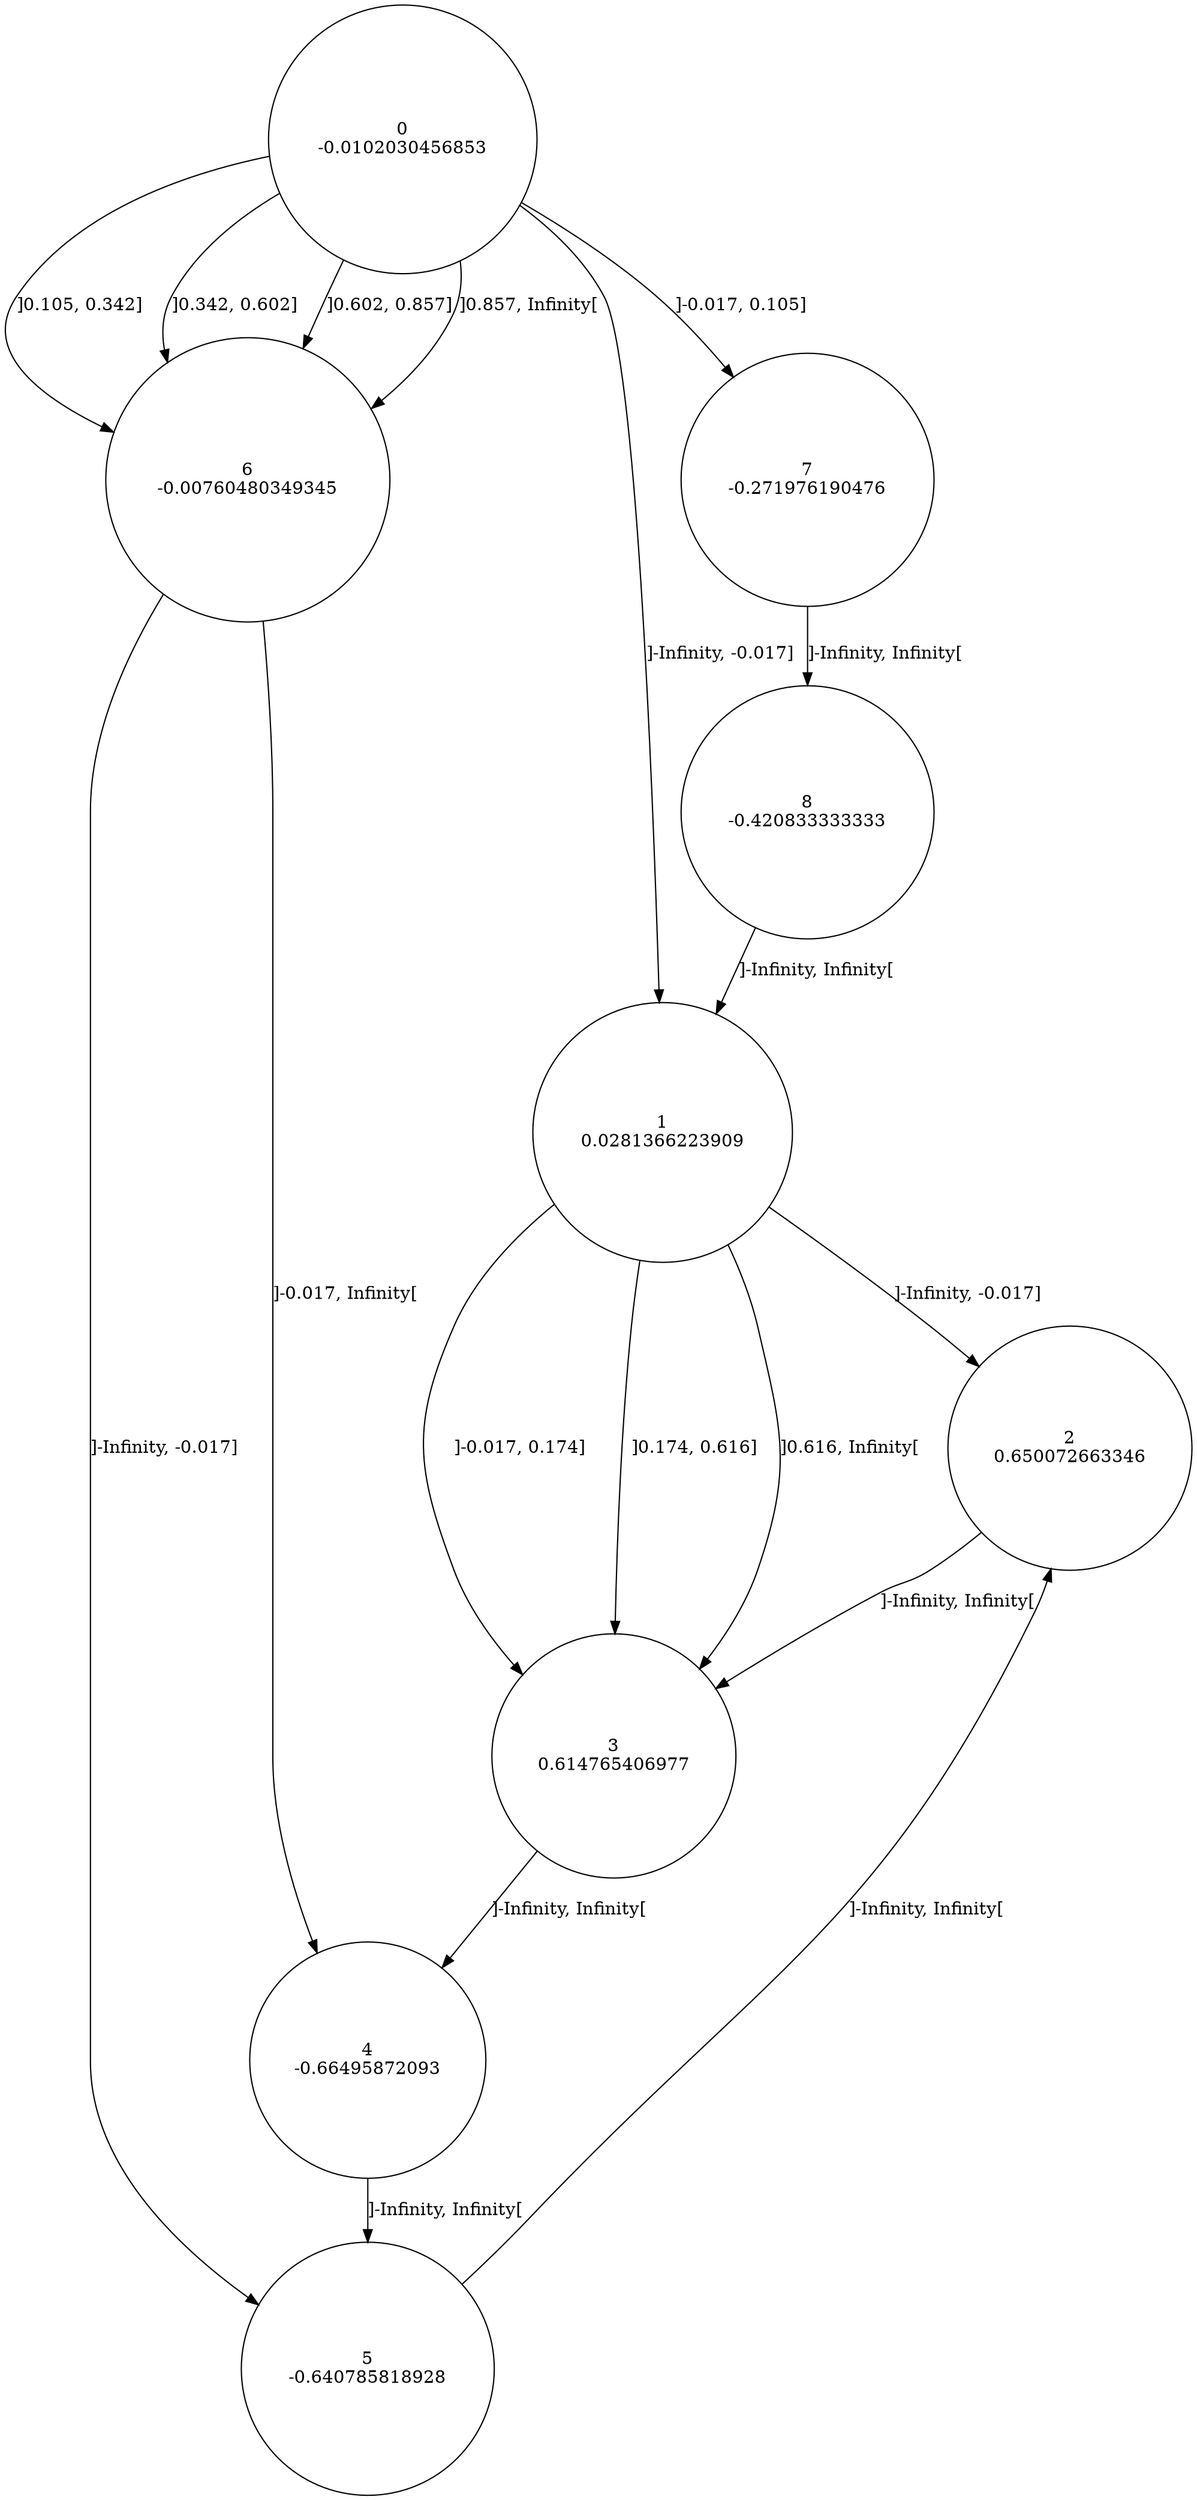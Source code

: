 digraph a {
0 [shape=circle, label="0\n-0.0102030456853"];
	0 -> 1 [label="]-Infinity, -0.017]"];
	0 -> 7 [label="]-0.017, 0.105]"];
	0 -> 6 [label="]0.105, 0.342]"];
	0 -> 6 [label="]0.342, 0.602]"];
	0 -> 6 [label="]0.602, 0.857]"];
	0 -> 6 [label="]0.857, Infinity["];
1 [shape=circle, label="1\n0.0281366223909"];
	1 -> 2 [label="]-Infinity, -0.017]"];
	1 -> 3 [label="]-0.017, 0.174]"];
	1 -> 3 [label="]0.174, 0.616]"];
	1 -> 3 [label="]0.616, Infinity["];
2 [shape=circle, label="2\n0.650072663346"];
	2 -> 3 [label="]-Infinity, Infinity["];
3 [shape=circle, label="3\n0.614765406977"];
	3 -> 4 [label="]-Infinity, Infinity["];
4 [shape=circle, label="4\n-0.66495872093"];
	4 -> 5 [label="]-Infinity, Infinity["];
5 [shape=circle, label="5\n-0.640785818928"];
	5 -> 2 [label="]-Infinity, Infinity["];
6 [shape=circle, label="6\n-0.00760480349345"];
	6 -> 5 [label="]-Infinity, -0.017]"];
	6 -> 4 [label="]-0.017, Infinity["];
7 [shape=circle, label="7\n-0.271976190476"];
	7 -> 8 [label="]-Infinity, Infinity["];
8 [shape=circle, label="8\n-0.420833333333"];
	8 -> 1 [label="]-Infinity, Infinity["];
}